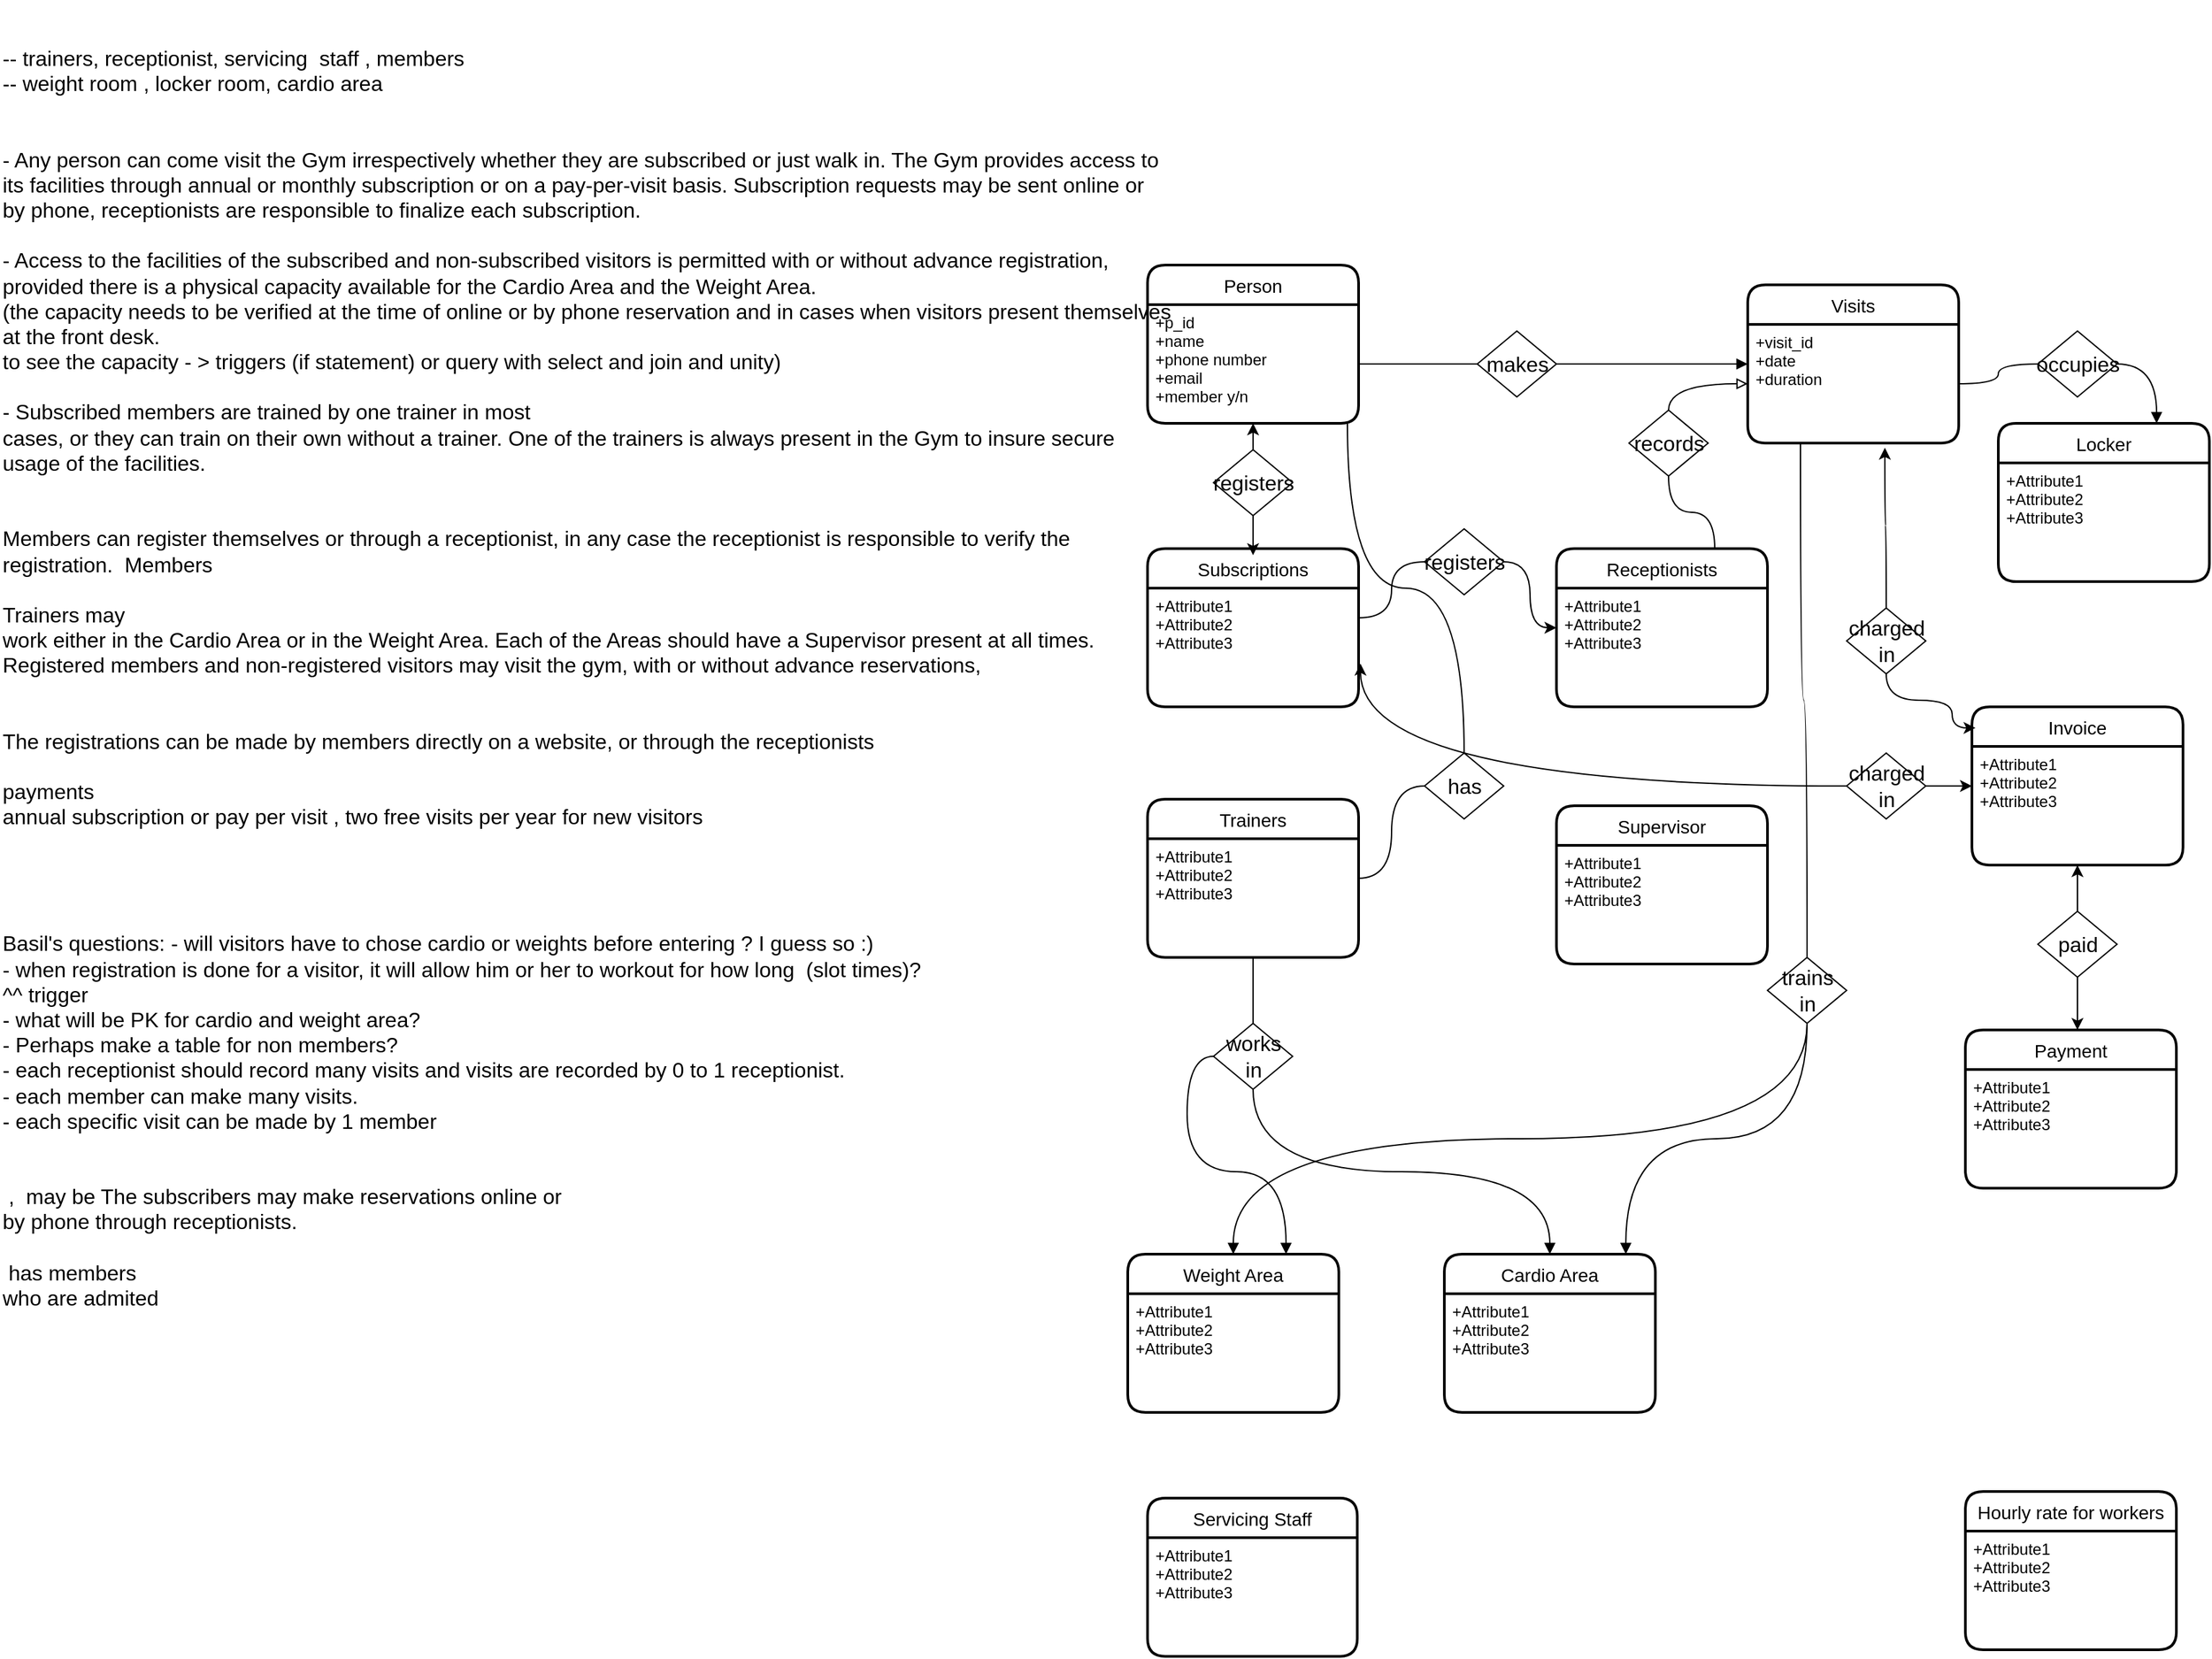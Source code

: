 <mxfile version="16.6.2" type="github">
  <diagram id="0cP2L5NapRZ2q6dpNI_G" name="Page-1">
    <mxGraphModel dx="1038" dy="3973" grid="1" gridSize="10" guides="1" tooltips="1" connect="1" arrows="1" fold="1" page="1" pageScale="1" pageWidth="850" pageHeight="1100" math="0" shadow="0">
      <root>
        <mxCell id="0" />
        <mxCell id="1" parent="0" />
        <mxCell id="_hFObNWpqlc1TxxzcIpo-1" value="&lt;br&gt;&lt;div style=&quot;font-size: 16px&quot; align=&quot;left&quot;&gt;&lt;font style=&quot;font-size: 16px&quot;&gt;&lt;br&gt;&lt;/font&gt;&lt;/div&gt;&lt;div style=&quot;font-size: 16px&quot; align=&quot;left&quot;&gt;&lt;div style=&quot;font-size: 16px&quot; align=&quot;left&quot;&gt;&lt;font style=&quot;font-size: 16px&quot;&gt;-- trainers, receptionist, servicing&amp;nbsp; staff , members&lt;br style=&quot;font-size: 16px&quot;&gt;-- weight room , locker room, cardio area&lt;/font&gt;&lt;/div&gt;&lt;div style=&quot;font-size: 16px&quot; align=&quot;left&quot;&gt;&lt;font style=&quot;font-size: 16px&quot;&gt;&lt;br&gt;&lt;/font&gt;&lt;/div&gt;&lt;div style=&quot;font-size: 16px&quot; align=&quot;left&quot;&gt;&lt;font style=&quot;font-size: 16px&quot;&gt;&lt;br&gt;&lt;/font&gt;&lt;/div&gt;&lt;div style=&quot;font-size: 16px&quot; align=&quot;left&quot;&gt;&lt;div style=&quot;font-size: 16px&quot; align=&quot;left&quot;&gt;&lt;font style=&quot;font-size: 16px&quot;&gt;- Any person can come visit the Gym irrespectively whether they are subscribed or just walk in. The Gym provides access to &lt;br&gt;&lt;/font&gt;&lt;/div&gt;&lt;div style=&quot;font-size: 16px&quot; align=&quot;left&quot;&gt;&lt;font style=&quot;font-size: 16px&quot;&gt;its facilities through annual or monthly subscription or on a pay-per-visit basis. Subscription requests may be sent online or &lt;br&gt;&lt;/font&gt;&lt;/div&gt;&lt;font style=&quot;font-size: 16px&quot;&gt;by phone, receptionists are responsible to finalize each subscription. &lt;br&gt;&lt;/font&gt;&lt;/div&gt;&lt;div style=&quot;font-size: 16px&quot; align=&quot;left&quot;&gt;&lt;font style=&quot;font-size: 16px&quot;&gt;&lt;br&gt;- Access to the facilities of the subscribed and non-subscribed visitors is permitted&lt;/font&gt;&lt;font style=&quot;font-size: 16px&quot;&gt; with or without advance registration, &lt;br&gt;&lt;/font&gt;&lt;/div&gt;&lt;div style=&quot;font-size: 16px&quot; align=&quot;left&quot;&gt;&lt;font style=&quot;font-size: 16px&quot;&gt;provided there is a physical capacity available for the Cardio Area and the Weight Area. &lt;br&gt;&lt;/font&gt;&lt;/div&gt;&lt;div style=&quot;font-size: 16px&quot; align=&quot;left&quot;&gt;&lt;font style=&quot;font-size: 16px&quot;&gt;(the capacity needs to be verified at the time of online or by phone reservation and in cases when visitors present themselves &lt;br&gt;&lt;/font&gt;&lt;/div&gt;&lt;div style=&quot;font-size: 16px&quot; align=&quot;left&quot;&gt;&lt;font style=&quot;font-size: 16px&quot;&gt;at the front desk. &lt;br&gt;&lt;/font&gt;&lt;/div&gt;&lt;div style=&quot;font-size: 16px&quot; align=&quot;left&quot;&gt;&lt;font style=&quot;font-size: 16px&quot;&gt;to see the capacity - &amp;gt; triggers (if statement) or query with select and join and unity) &lt;/font&gt;&lt;/div&gt;&lt;br&gt;&lt;/div&gt;&lt;div style=&quot;font-size: 16px&quot; align=&quot;left&quot;&gt;- &lt;font style=&quot;font-size: 16px&quot;&gt;Subscribed members &lt;/font&gt;&lt;font style=&quot;font-size: 16px&quot;&gt;are trained by one trainer in most &lt;br&gt;&lt;/font&gt;&lt;div style=&quot;font-size: 16px&quot; align=&quot;left&quot;&gt;&lt;font style=&quot;font-size: 16px&quot;&gt;cases, or they can train on their own without a trainer. One of the trainers is always present in the Gym to insure secure &lt;br&gt;&lt;/font&gt;&lt;/div&gt;&lt;div style=&quot;font-size: 16px&quot; align=&quot;left&quot;&gt;&lt;font style=&quot;font-size: 16px&quot;&gt;usage of the facilities.&amp;nbsp; &lt;br&gt;&lt;/font&gt;&lt;/div&gt;&lt;div style=&quot;font-size: 16px&quot; align=&quot;left&quot;&gt;&lt;br&gt;&lt;/div&gt;&lt;div style=&quot;font-size: 16px&quot; align=&quot;left&quot;&gt;&lt;font style=&quot;font-size: 16px&quot;&gt;&lt;br&gt;&lt;/font&gt;&lt;/div&gt;&lt;div style=&quot;font-size: 16px&quot; align=&quot;left&quot;&gt;&lt;font style=&quot;font-size: 16px&quot;&gt;Members can register themselves or through a receptionist, in any case the receptionist is responsible to verify the &lt;br&gt;registration.&amp;nbsp; Members &lt;br&gt;&lt;/font&gt;&lt;/div&gt;&lt;div style=&quot;font-size: 16px&quot; align=&quot;left&quot;&gt;&lt;font style=&quot;font-size: 16px&quot;&gt;&lt;br&gt;&lt;/font&gt;&lt;/div&gt;&lt;div style=&quot;font-size: 16px&quot; align=&quot;left&quot;&gt;&lt;font style=&quot;font-size: 16px&quot;&gt;Trainers may &lt;br&gt;work either in the Cardio Area or in the Weight Area. Each of the Areas should have a Supervisor present at all times.&lt;/font&gt;&lt;/div&gt;&lt;div style=&quot;font-size: 16px&quot; align=&quot;left&quot;&gt;&lt;span&gt;Registered members and non-registered visitors may visit the gym, with or without advance reservations,&lt;/span&gt;&lt;/div&gt;&amp;nbsp;&lt;br&gt;&lt;div style=&quot;font-size: 16px&quot; align=&quot;left&quot;&gt;&lt;font style=&quot;font-size: 16px&quot;&gt;&lt;br&gt;&lt;/font&gt;&lt;/div&gt;&lt;div style=&quot;font-size: 16px&quot; align=&quot;left&quot;&gt;&lt;font style=&quot;font-size: 16px&quot;&gt;The registrations can be made by members directly on a website, or through the receptionists &lt;br&gt;&lt;/font&gt;&lt;/div&gt;&lt;div style=&quot;font-size: 16px&quot; align=&quot;left&quot;&gt;&lt;font style=&quot;font-size: 16px&quot;&gt;&lt;br&gt;&lt;/font&gt;&lt;/div&gt;&lt;div style=&quot;font-size: 16px&quot; align=&quot;left&quot;&gt;&lt;font style=&quot;font-size: 16px&quot;&gt;payments&lt;/font&gt;&lt;/div&gt;&lt;div style=&quot;font-size: 16px&quot; align=&quot;left&quot;&gt;&lt;font style=&quot;font-size: 16px&quot;&gt;annual subscription or pay per visit , two free visits per year for new visitors &lt;br&gt;&lt;/font&gt;&lt;/div&gt;&lt;div style=&quot;font-size: 16px&quot; align=&quot;left&quot;&gt;&lt;font style=&quot;font-size: 16px&quot;&gt;&lt;br&gt;&lt;/font&gt;&lt;/div&gt;&lt;div style=&quot;font-size: 16px&quot; align=&quot;left&quot;&gt;&lt;font style=&quot;font-size: 16px&quot;&gt;&lt;br&gt;&lt;/font&gt;&lt;/div&gt;&lt;div style=&quot;font-size: 16px&quot; align=&quot;left&quot;&gt;&lt;font style=&quot;font-size: 16px&quot;&gt;&lt;br&gt;&lt;/font&gt;&lt;/div&gt;&lt;div style=&quot;font-size: 16px&quot; align=&quot;left&quot;&gt;&lt;font style=&quot;font-size: 16px&quot;&gt;&lt;br&gt;&lt;/font&gt;&lt;/div&gt;&lt;div style=&quot;font-size: 16px&quot; align=&quot;left&quot;&gt;&lt;font style=&quot;font-size: 16px&quot;&gt;Basil&#39;s questions: - will visitors have to chose cardio or weights before entering ? I guess so :)&amp;nbsp;&lt;/font&gt;&lt;/div&gt;&lt;div style=&quot;font-size: 16px&quot; align=&quot;left&quot;&gt;&lt;font style=&quot;font-size: 16px&quot;&gt;&lt;span&gt; &lt;/span&gt;&lt;span&gt; &lt;/span&gt;&lt;span&gt;-&lt;/span&gt;&amp;nbsp;when registration is done for a visitor, it will allow him or her to workout for how long&amp;nbsp; (slot times)?&lt;/font&gt;&lt;/div&gt;&lt;div style=&quot;font-size: 16px&quot; align=&quot;left&quot;&gt;&lt;font style=&quot;font-size: 16px&quot;&gt;^^ trigger&amp;nbsp;&lt;/font&gt;&lt;/div&gt;&lt;div style=&quot;font-size: 16px&quot; align=&quot;left&quot;&gt;&lt;font&gt;&lt;span&gt;- what will be PK for cardio and weight area?  &lt;/span&gt;&lt;/font&gt;&lt;/div&gt;&lt;div style=&quot;font-size: 16px&quot; align=&quot;left&quot;&gt;&lt;font&gt;&lt;span&gt;- Perhaps make a table for non members?&lt;/span&gt;&lt;/font&gt;&lt;/div&gt;&lt;div style=&quot;font-size: 16px&quot; align=&quot;left&quot;&gt;&lt;span&gt;- each receptionist should record many visits and&amp;nbsp;&lt;/span&gt;&lt;span&gt;visits are recorded by 0 to 1 receptionist.&amp;nbsp;&lt;/span&gt;&lt;/div&gt;&lt;div style=&quot;font-size: 16px&quot; align=&quot;left&quot;&gt;&lt;span&gt;- each member can make many visits.&amp;nbsp;&lt;/span&gt;&lt;/div&gt;&lt;div style=&quot;font-size: 16px&quot; align=&quot;left&quot;&gt;&lt;span&gt;- each specific visit can be made by 1 member&amp;nbsp;&lt;/span&gt;&lt;span&gt;&amp;nbsp;&lt;/span&gt;&lt;span&gt;&amp;nbsp;&lt;/span&gt;&lt;/div&gt;&lt;div style=&quot;font-size: 16px&quot; align=&quot;left&quot;&gt;&lt;font style=&quot;font-size: 16px&quot;&gt;&lt;span&gt; &lt;/span&gt;&lt;span&gt; &lt;/span&gt;&lt;span&gt; &lt;/span&gt;&lt;br&gt;&lt;/font&gt;&lt;/div&gt;&lt;div style=&quot;font-size: 16px&quot; align=&quot;left&quot;&gt;&lt;font style=&quot;font-size: 16px&quot;&gt;&lt;br&gt;&lt;/font&gt;&lt;/div&gt;&lt;font style=&quot;font-size: 16px&quot;&gt;&amp;nbsp;,&amp;nbsp; may be The subscribers may make reservations online or&lt;/font&gt;&lt;div style=&quot;font-size: 16px&quot; align=&quot;left&quot;&gt;&lt;font style=&quot;font-size: 16px&quot;&gt;by phone through receptionists. &lt;br&gt;&lt;/font&gt;&lt;/div&gt;&lt;div style=&quot;font-size: 16px&quot; align=&quot;left&quot;&gt;&lt;font style=&quot;font-size: 16px&quot;&gt;&lt;br&gt;&lt;/font&gt;&lt;/div&gt;&lt;div style=&quot;font-size: 16px&quot; align=&quot;left&quot;&gt;&lt;font style=&quot;font-size: 16px&quot;&gt;&amp;nbsp;has members &lt;br&gt;&lt;/font&gt;&lt;/div&gt;&lt;div style=&quot;font-size: 16px&quot; align=&quot;left&quot;&gt;&lt;font style=&quot;font-size: 16px&quot;&gt;who are admited &lt;br&gt;&lt;/font&gt;&lt;/div&gt;&amp;nbsp;&lt;br&gt;&lt;div style=&quot;font-size: 16px&quot; align=&quot;left&quot;&gt;&lt;font style=&quot;font-size: 16px&quot;&gt;&lt;br&gt;&lt;/font&gt;&lt;/div&gt;&lt;/div&gt;&lt;div style=&quot;font-size: 16px&quot; align=&quot;left&quot;&gt;&lt;font style=&quot;font-size: 16px&quot;&gt;&lt;br&gt;&lt;/font&gt;&lt;/div&gt;" style="text;html=1;align=left;verticalAlign=middle;resizable=0;points=[];autosize=1;strokeColor=none;fillColor=none;" vertex="1" parent="1">
          <mxGeometry x="10" y="-2185" width="810" height="700" as="geometry" />
        </mxCell>
        <mxCell id="_hFObNWpqlc1TxxzcIpo-2" value="Subscriptions" style="swimlane;childLayout=stackLayout;horizontal=1;startSize=30;horizontalStack=0;rounded=1;fontSize=14;fontStyle=0;strokeWidth=2;resizeParent=0;resizeLast=1;shadow=0;dashed=0;align=center;" vertex="1" parent="1">
          <mxGeometry x="880" y="-1945" width="160" height="120" as="geometry" />
        </mxCell>
        <mxCell id="_hFObNWpqlc1TxxzcIpo-3" value="+Attribute1&#xa;+Attribute2&#xa;+Attribute3" style="align=left;strokeColor=none;fillColor=none;spacingLeft=4;fontSize=12;verticalAlign=top;resizable=0;rotatable=0;part=1;" vertex="1" parent="_hFObNWpqlc1TxxzcIpo-2">
          <mxGeometry y="30" width="160" height="90" as="geometry" />
        </mxCell>
        <mxCell id="_hFObNWpqlc1TxxzcIpo-4" value="Receptionists " style="swimlane;childLayout=stackLayout;horizontal=1;startSize=30;horizontalStack=0;rounded=1;fontSize=14;fontStyle=0;strokeWidth=2;resizeParent=0;resizeLast=1;shadow=0;dashed=0;align=center;" vertex="1" parent="1">
          <mxGeometry x="1190" y="-1945" width="160" height="120" as="geometry" />
        </mxCell>
        <mxCell id="_hFObNWpqlc1TxxzcIpo-5" value="+Attribute1&#xa;+Attribute2&#xa;+Attribute3" style="align=left;strokeColor=none;fillColor=none;spacingLeft=4;fontSize=12;verticalAlign=top;resizable=0;rotatable=0;part=1;" vertex="1" parent="_hFObNWpqlc1TxxzcIpo-4">
          <mxGeometry y="30" width="160" height="90" as="geometry" />
        </mxCell>
        <mxCell id="_hFObNWpqlc1TxxzcIpo-6" value="Trainers" style="swimlane;childLayout=stackLayout;horizontal=1;startSize=30;horizontalStack=0;rounded=1;fontSize=14;fontStyle=0;strokeWidth=2;resizeParent=0;resizeLast=1;shadow=0;dashed=0;align=center;" vertex="1" parent="1">
          <mxGeometry x="880" y="-1755" width="160" height="120" as="geometry" />
        </mxCell>
        <mxCell id="_hFObNWpqlc1TxxzcIpo-7" value="+Attribute1&#xa;+Attribute2&#xa;+Attribute3" style="align=left;strokeColor=none;fillColor=none;spacingLeft=4;fontSize=12;verticalAlign=top;resizable=0;rotatable=0;part=1;" vertex="1" parent="_hFObNWpqlc1TxxzcIpo-6">
          <mxGeometry y="30" width="160" height="90" as="geometry" />
        </mxCell>
        <mxCell id="_hFObNWpqlc1TxxzcIpo-8" value="Servicing Staff" style="swimlane;childLayout=stackLayout;horizontal=1;startSize=30;horizontalStack=0;rounded=1;fontSize=14;fontStyle=0;strokeWidth=2;resizeParent=0;resizeLast=1;shadow=0;dashed=0;align=center;" vertex="1" parent="1">
          <mxGeometry x="880" y="-1225" width="159" height="120" as="geometry" />
        </mxCell>
        <mxCell id="_hFObNWpqlc1TxxzcIpo-9" value="+Attribute1&#xa;+Attribute2&#xa;+Attribute3" style="align=left;strokeColor=none;fillColor=none;spacingLeft=4;fontSize=12;verticalAlign=top;resizable=0;rotatable=0;part=1;" vertex="1" parent="_hFObNWpqlc1TxxzcIpo-8">
          <mxGeometry y="30" width="159" height="90" as="geometry" />
        </mxCell>
        <mxCell id="_hFObNWpqlc1TxxzcIpo-10" value="Cardio Area" style="swimlane;childLayout=stackLayout;horizontal=1;startSize=30;horizontalStack=0;rounded=1;fontSize=14;fontStyle=0;strokeWidth=2;resizeParent=0;resizeLast=1;shadow=0;dashed=0;align=center;" vertex="1" parent="1">
          <mxGeometry x="1105" y="-1410" width="160" height="120" as="geometry" />
        </mxCell>
        <mxCell id="_hFObNWpqlc1TxxzcIpo-11" value="+Attribute1&#xa;+Attribute2&#xa;+Attribute3" style="align=left;strokeColor=none;fillColor=none;spacingLeft=4;fontSize=12;verticalAlign=top;resizable=0;rotatable=0;part=1;" vertex="1" parent="_hFObNWpqlc1TxxzcIpo-10">
          <mxGeometry y="30" width="160" height="90" as="geometry" />
        </mxCell>
        <mxCell id="_hFObNWpqlc1TxxzcIpo-12" value="Locker " style="swimlane;childLayout=stackLayout;horizontal=1;startSize=30;horizontalStack=0;rounded=1;fontSize=14;fontStyle=0;strokeWidth=2;resizeParent=0;resizeLast=1;shadow=0;dashed=0;align=center;" vertex="1" parent="1">
          <mxGeometry x="1525" y="-2040" width="160" height="120" as="geometry" />
        </mxCell>
        <mxCell id="_hFObNWpqlc1TxxzcIpo-13" value="+Attribute1&#xa;+Attribute2&#xa;+Attribute3" style="align=left;strokeColor=none;fillColor=none;spacingLeft=4;fontSize=12;verticalAlign=top;resizable=0;rotatable=0;part=1;" vertex="1" parent="_hFObNWpqlc1TxxzcIpo-12">
          <mxGeometry y="30" width="160" height="90" as="geometry" />
        </mxCell>
        <mxCell id="_hFObNWpqlc1TxxzcIpo-14" value="Weight Area" style="swimlane;childLayout=stackLayout;horizontal=1;startSize=30;horizontalStack=0;rounded=1;fontSize=14;fontStyle=0;strokeWidth=2;resizeParent=0;resizeLast=1;shadow=0;dashed=0;align=center;" vertex="1" parent="1">
          <mxGeometry x="865" y="-1410" width="160" height="120" as="geometry" />
        </mxCell>
        <mxCell id="_hFObNWpqlc1TxxzcIpo-15" value="+Attribute1&#xa;+Attribute2&#xa;+Attribute3" style="align=left;strokeColor=none;fillColor=none;spacingLeft=4;fontSize=12;verticalAlign=top;resizable=0;rotatable=0;part=1;" vertex="1" parent="_hFObNWpqlc1TxxzcIpo-14">
          <mxGeometry y="30" width="160" height="90" as="geometry" />
        </mxCell>
        <mxCell id="_hFObNWpqlc1TxxzcIpo-16" style="edgeStyle=orthogonalEdgeStyle;rounded=0;orthogonalLoop=1;jettySize=auto;html=1;fontSize=16;endArrow=none;endFill=0;curved=1;entryX=1;entryY=0.25;entryDx=0;entryDy=0;" edge="1" parent="1" source="_hFObNWpqlc1TxxzcIpo-18" target="_hFObNWpqlc1TxxzcIpo-3">
          <mxGeometry relative="1" as="geometry" />
        </mxCell>
        <mxCell id="_hFObNWpqlc1TxxzcIpo-17" style="edgeStyle=orthogonalEdgeStyle;rounded=0;orthogonalLoop=1;jettySize=auto;html=1;fontSize=16;curved=1;" edge="1" parent="1" source="_hFObNWpqlc1TxxzcIpo-18" target="_hFObNWpqlc1TxxzcIpo-4">
          <mxGeometry relative="1" as="geometry" />
        </mxCell>
        <mxCell id="_hFObNWpqlc1TxxzcIpo-18" value="registers" style="shape=rhombus;html=1;dashed=0;whitespace=wrap;perimeter=rhombusPerimeter;fontSize=16;" vertex="1" parent="1">
          <mxGeometry x="1090" y="-1960" width="60" height="50" as="geometry" />
        </mxCell>
        <mxCell id="_hFObNWpqlc1TxxzcIpo-19" style="edgeStyle=orthogonalEdgeStyle;rounded=0;orthogonalLoop=1;jettySize=auto;html=1;entryX=0.947;entryY=0.997;entryDx=0;entryDy=0;fontSize=16;endArrow=none;endFill=0;curved=1;exitX=0.5;exitY=0;exitDx=0;exitDy=0;entryPerimeter=0;" edge="1" parent="1" source="_hFObNWpqlc1TxxzcIpo-21" target="_hFObNWpqlc1TxxzcIpo-50">
          <mxGeometry relative="1" as="geometry" />
        </mxCell>
        <mxCell id="_hFObNWpqlc1TxxzcIpo-20" style="edgeStyle=orthogonalEdgeStyle;rounded=0;orthogonalLoop=1;jettySize=auto;html=1;fontSize=16;endArrow=none;endFill=0;curved=1;" edge="1" parent="1" source="_hFObNWpqlc1TxxzcIpo-21" target="_hFObNWpqlc1TxxzcIpo-6">
          <mxGeometry relative="1" as="geometry" />
        </mxCell>
        <mxCell id="_hFObNWpqlc1TxxzcIpo-21" value="has" style="shape=rhombus;html=1;dashed=0;whitespace=wrap;perimeter=rhombusPerimeter;fontSize=16;" vertex="1" parent="1">
          <mxGeometry x="1090" y="-1790" width="60" height="50" as="geometry" />
        </mxCell>
        <mxCell id="_hFObNWpqlc1TxxzcIpo-22" style="edgeStyle=orthogonalEdgeStyle;curved=1;rounded=0;orthogonalLoop=1;jettySize=auto;html=1;entryX=0.5;entryY=1;entryDx=0;entryDy=0;fontSize=16;startArrow=none;startFill=0;endArrow=none;endFill=0;" edge="1" parent="1" source="_hFObNWpqlc1TxxzcIpo-24" target="_hFObNWpqlc1TxxzcIpo-7">
          <mxGeometry relative="1" as="geometry" />
        </mxCell>
        <mxCell id="_hFObNWpqlc1TxxzcIpo-23" style="edgeStyle=orthogonalEdgeStyle;curved=1;rounded=0;orthogonalLoop=1;jettySize=auto;html=1;exitX=0.5;exitY=1;exitDx=0;exitDy=0;entryX=0.5;entryY=0;entryDx=0;entryDy=0;fontSize=16;startArrow=none;startFill=0;endArrow=block;endFill=1;" edge="1" parent="1" source="_hFObNWpqlc1TxxzcIpo-24" target="_hFObNWpqlc1TxxzcIpo-10">
          <mxGeometry relative="1" as="geometry" />
        </mxCell>
        <mxCell id="_hFObNWpqlc1TxxzcIpo-24" value="&lt;div&gt;works &lt;br&gt;&lt;/div&gt;&lt;div&gt;in&lt;/div&gt;" style="shape=rhombus;html=1;dashed=0;whitespace=wrap;perimeter=rhombusPerimeter;fontSize=16;" vertex="1" parent="1">
          <mxGeometry x="930" y="-1585" width="60" height="50" as="geometry" />
        </mxCell>
        <mxCell id="_hFObNWpqlc1TxxzcIpo-25" style="edgeStyle=orthogonalEdgeStyle;curved=1;rounded=0;orthogonalLoop=1;jettySize=auto;html=1;fontSize=16;startArrow=none;startFill=0;endArrow=block;endFill=1;entryX=0.75;entryY=0;entryDx=0;entryDy=0;exitX=0;exitY=0.5;exitDx=0;exitDy=0;" edge="1" parent="1" source="_hFObNWpqlc1TxxzcIpo-24" target="_hFObNWpqlc1TxxzcIpo-14">
          <mxGeometry relative="1" as="geometry">
            <mxPoint x="1105" y="-1450" as="sourcePoint" />
            <mxPoint x="995" y="-1420" as="targetPoint" />
          </mxGeometry>
        </mxCell>
        <mxCell id="_hFObNWpqlc1TxxzcIpo-26" style="edgeStyle=orthogonalEdgeStyle;curved=1;rounded=0;orthogonalLoop=1;jettySize=auto;html=1;entryX=1;entryY=0.5;entryDx=0;entryDy=0;fontSize=16;startArrow=none;startFill=0;endArrow=none;endFill=0;" edge="1" parent="1" source="_hFObNWpqlc1TxxzcIpo-28" target="_hFObNWpqlc1TxxzcIpo-50">
          <mxGeometry relative="1" as="geometry" />
        </mxCell>
        <mxCell id="_hFObNWpqlc1TxxzcIpo-27" style="edgeStyle=orthogonalEdgeStyle;curved=1;rounded=0;orthogonalLoop=1;jettySize=auto;html=1;entryX=0;entryY=0.5;entryDx=0;entryDy=0;fontSize=16;startArrow=none;startFill=0;endArrow=block;endFill=1;exitX=1;exitY=0.5;exitDx=0;exitDy=0;" edge="1" parent="1" source="_hFObNWpqlc1TxxzcIpo-28" target="_hFObNWpqlc1TxxzcIpo-29">
          <mxGeometry relative="1" as="geometry" />
        </mxCell>
        <mxCell id="_hFObNWpqlc1TxxzcIpo-28" value="makes" style="shape=rhombus;html=1;dashed=0;whitespace=wrap;perimeter=rhombusPerimeter;fontSize=16;" vertex="1" parent="1">
          <mxGeometry x="1130" y="-2110" width="60" height="50" as="geometry" />
        </mxCell>
        <mxCell id="_hFObNWpqlc1TxxzcIpo-29" value="Visits" style="swimlane;childLayout=stackLayout;horizontal=1;startSize=30;horizontalStack=0;rounded=1;fontSize=14;fontStyle=0;strokeWidth=2;resizeParent=0;resizeLast=1;shadow=0;dashed=0;align=center;" vertex="1" parent="1">
          <mxGeometry x="1335" y="-2145" width="160" height="120" as="geometry" />
        </mxCell>
        <mxCell id="_hFObNWpqlc1TxxzcIpo-30" value="+visit_id&#xa;+date&#xa;+duration" style="align=left;strokeColor=none;fillColor=none;spacingLeft=4;fontSize=12;verticalAlign=top;resizable=0;rotatable=0;part=1;" vertex="1" parent="_hFObNWpqlc1TxxzcIpo-29">
          <mxGeometry y="30" width="160" height="90" as="geometry" />
        </mxCell>
        <mxCell id="_hFObNWpqlc1TxxzcIpo-31" value="" style="edgeStyle=orthogonalEdgeStyle;curved=1;rounded=0;orthogonalLoop=1;jettySize=auto;html=1;fontSize=16;startArrow=none;startFill=0;endArrow=block;endFill=1;entryX=0.75;entryY=0;entryDx=0;entryDy=0;exitX=1;exitY=0.5;exitDx=0;exitDy=0;" edge="1" parent="1" source="_hFObNWpqlc1TxxzcIpo-33" target="_hFObNWpqlc1TxxzcIpo-12">
          <mxGeometry relative="1" as="geometry" />
        </mxCell>
        <mxCell id="_hFObNWpqlc1TxxzcIpo-32" style="rounded=0;orthogonalLoop=1;jettySize=auto;html=1;entryX=1;entryY=0.5;entryDx=0;entryDy=0;fontSize=16;startArrow=none;startFill=0;endArrow=none;endFill=0;exitX=0;exitY=0.5;exitDx=0;exitDy=0;edgeStyle=orthogonalEdgeStyle;curved=1;" edge="1" parent="1" source="_hFObNWpqlc1TxxzcIpo-33" target="_hFObNWpqlc1TxxzcIpo-30">
          <mxGeometry relative="1" as="geometry" />
        </mxCell>
        <mxCell id="_hFObNWpqlc1TxxzcIpo-33" value="occupies " style="shape=rhombus;html=1;dashed=0;whitespace=wrap;perimeter=rhombusPerimeter;fontSize=16;" vertex="1" parent="1">
          <mxGeometry x="1555" y="-2110" width="60" height="50" as="geometry" />
        </mxCell>
        <mxCell id="_hFObNWpqlc1TxxzcIpo-34" style="edgeStyle=orthogonalEdgeStyle;curved=1;rounded=0;orthogonalLoop=1;jettySize=auto;html=1;fontSize=16;startArrow=none;startFill=0;endArrow=none;endFill=0;entryX=0.25;entryY=1;entryDx=0;entryDy=0;" edge="1" parent="1" source="_hFObNWpqlc1TxxzcIpo-37" target="_hFObNWpqlc1TxxzcIpo-30">
          <mxGeometry relative="1" as="geometry">
            <mxPoint x="1395" y="-1755" as="targetPoint" />
          </mxGeometry>
        </mxCell>
        <mxCell id="_hFObNWpqlc1TxxzcIpo-35" style="edgeStyle=orthogonalEdgeStyle;curved=1;rounded=0;orthogonalLoop=1;jettySize=auto;html=1;fontSize=16;startArrow=none;startFill=0;endArrow=block;endFill=1;exitX=0.5;exitY=1;exitDx=0;exitDy=0;" edge="1" parent="1" source="_hFObNWpqlc1TxxzcIpo-37" target="_hFObNWpqlc1TxxzcIpo-14">
          <mxGeometry relative="1" as="geometry" />
        </mxCell>
        <mxCell id="_hFObNWpqlc1TxxzcIpo-36" style="edgeStyle=orthogonalEdgeStyle;curved=1;rounded=0;orthogonalLoop=1;jettySize=auto;html=1;entryX=0.86;entryY=0;entryDx=0;entryDy=0;fontSize=16;startArrow=none;startFill=0;endArrow=block;endFill=1;exitX=0.5;exitY=1;exitDx=0;exitDy=0;entryPerimeter=0;" edge="1" parent="1" source="_hFObNWpqlc1TxxzcIpo-37" target="_hFObNWpqlc1TxxzcIpo-10">
          <mxGeometry relative="1" as="geometry" />
        </mxCell>
        <mxCell id="_hFObNWpqlc1TxxzcIpo-37" value="&lt;div&gt;trains &lt;br&gt;&lt;/div&gt;&lt;div&gt;in&lt;/div&gt;" style="shape=rhombus;html=1;dashed=0;whitespace=wrap;perimeter=rhombusPerimeter;fontSize=16;" vertex="1" parent="1">
          <mxGeometry x="1350" y="-1635" width="60" height="50" as="geometry" />
        </mxCell>
        <mxCell id="_hFObNWpqlc1TxxzcIpo-38" value="" style="edgeStyle=orthogonalEdgeStyle;curved=1;rounded=0;orthogonalLoop=1;jettySize=auto;html=1;fontSize=16;startArrow=none;startFill=0;endArrow=none;endFill=0;entryX=0.75;entryY=0;entryDx=0;entryDy=0;" edge="1" parent="1" source="_hFObNWpqlc1TxxzcIpo-40" target="_hFObNWpqlc1TxxzcIpo-4">
          <mxGeometry relative="1" as="geometry" />
        </mxCell>
        <mxCell id="_hFObNWpqlc1TxxzcIpo-39" value="" style="edgeStyle=orthogonalEdgeStyle;curved=1;rounded=0;orthogonalLoop=1;jettySize=auto;html=1;fontSize=16;startArrow=none;startFill=0;endArrow=block;endFill=0;entryX=0;entryY=0.5;entryDx=0;entryDy=0;exitX=0.5;exitY=0;exitDx=0;exitDy=0;" edge="1" parent="1" source="_hFObNWpqlc1TxxzcIpo-40" target="_hFObNWpqlc1TxxzcIpo-30">
          <mxGeometry relative="1" as="geometry" />
        </mxCell>
        <mxCell id="_hFObNWpqlc1TxxzcIpo-40" value="records" style="shape=rhombus;html=1;dashed=0;whitespace=wrap;perimeter=rhombusPerimeter;fontSize=16;" vertex="1" parent="1">
          <mxGeometry x="1245" y="-2050" width="60" height="50" as="geometry" />
        </mxCell>
        <mxCell id="_hFObNWpqlc1TxxzcIpo-41" value="Supervisor " style="swimlane;childLayout=stackLayout;horizontal=1;startSize=30;horizontalStack=0;rounded=1;fontSize=14;fontStyle=0;strokeWidth=2;resizeParent=0;resizeLast=1;shadow=0;dashed=0;align=center;" vertex="1" parent="1">
          <mxGeometry x="1190" y="-1750" width="160" height="120" as="geometry" />
        </mxCell>
        <mxCell id="_hFObNWpqlc1TxxzcIpo-42" value="+Attribute1&#xa;+Attribute2&#xa;+Attribute3" style="align=left;strokeColor=none;fillColor=none;spacingLeft=4;fontSize=12;verticalAlign=top;resizable=0;rotatable=0;part=1;" vertex="1" parent="_hFObNWpqlc1TxxzcIpo-41">
          <mxGeometry y="30" width="160" height="90" as="geometry" />
        </mxCell>
        <mxCell id="_hFObNWpqlc1TxxzcIpo-43" value="Invoice " style="swimlane;childLayout=stackLayout;horizontal=1;startSize=30;horizontalStack=0;rounded=1;fontSize=14;fontStyle=0;strokeWidth=2;resizeParent=0;resizeLast=1;shadow=0;dashed=0;align=center;" vertex="1" parent="1">
          <mxGeometry x="1505" y="-1825" width="160" height="120" as="geometry" />
        </mxCell>
        <mxCell id="_hFObNWpqlc1TxxzcIpo-44" value="+Attribute1&#xa;+Attribute2&#xa;+Attribute3" style="align=left;strokeColor=none;fillColor=none;spacingLeft=4;fontSize=12;verticalAlign=top;resizable=0;rotatable=0;part=1;" vertex="1" parent="_hFObNWpqlc1TxxzcIpo-43">
          <mxGeometry y="30" width="160" height="90" as="geometry" />
        </mxCell>
        <mxCell id="_hFObNWpqlc1TxxzcIpo-45" value="Payment" style="swimlane;childLayout=stackLayout;horizontal=1;startSize=30;horizontalStack=0;rounded=1;fontSize=14;fontStyle=0;strokeWidth=2;resizeParent=0;resizeLast=1;shadow=0;dashed=0;align=center;" vertex="1" parent="1">
          <mxGeometry x="1500" y="-1580" width="160" height="120" as="geometry" />
        </mxCell>
        <mxCell id="_hFObNWpqlc1TxxzcIpo-46" value="+Attribute1&#xa;+Attribute2&#xa;+Attribute3" style="align=left;strokeColor=none;fillColor=none;spacingLeft=4;fontSize=12;verticalAlign=top;resizable=0;rotatable=0;part=1;" vertex="1" parent="_hFObNWpqlc1TxxzcIpo-45">
          <mxGeometry y="30" width="160" height="90" as="geometry" />
        </mxCell>
        <mxCell id="_hFObNWpqlc1TxxzcIpo-47" value="Hourly rate for workers" style="swimlane;childLayout=stackLayout;horizontal=1;startSize=30;horizontalStack=0;rounded=1;fontSize=14;fontStyle=0;strokeWidth=2;resizeParent=0;resizeLast=1;shadow=0;dashed=0;align=center;" vertex="1" parent="1">
          <mxGeometry x="1500" y="-1230" width="160" height="120" as="geometry" />
        </mxCell>
        <mxCell id="_hFObNWpqlc1TxxzcIpo-48" value="+Attribute1&#xa;+Attribute2&#xa;+Attribute3" style="align=left;strokeColor=none;fillColor=none;spacingLeft=4;fontSize=12;verticalAlign=top;resizable=0;rotatable=0;part=1;" vertex="1" parent="_hFObNWpqlc1TxxzcIpo-47">
          <mxGeometry y="30" width="160" height="90" as="geometry" />
        </mxCell>
        <mxCell id="_hFObNWpqlc1TxxzcIpo-49" value="Person" style="swimlane;childLayout=stackLayout;horizontal=1;startSize=30;horizontalStack=0;rounded=1;fontSize=14;fontStyle=0;strokeWidth=2;resizeParent=0;resizeLast=1;shadow=0;dashed=0;align=center;" vertex="1" parent="1">
          <mxGeometry x="880" y="-2160" width="160" height="120" as="geometry" />
        </mxCell>
        <mxCell id="_hFObNWpqlc1TxxzcIpo-50" value="+p_id&#xa;+name&#xa;+phone number&#xa;+email&#xa;+member y/n" style="align=left;strokeColor=none;fillColor=none;spacingLeft=4;fontSize=12;verticalAlign=top;resizable=0;rotatable=0;part=1;" vertex="1" parent="_hFObNWpqlc1TxxzcIpo-49">
          <mxGeometry y="30" width="160" height="90" as="geometry" />
        </mxCell>
        <mxCell id="_hFObNWpqlc1TxxzcIpo-52" value="" style="edgeStyle=orthogonalEdgeStyle;rounded=0;orthogonalLoop=1;jettySize=auto;html=1;" edge="1" parent="1" source="_hFObNWpqlc1TxxzcIpo-51" target="_hFObNWpqlc1TxxzcIpo-50">
          <mxGeometry relative="1" as="geometry" />
        </mxCell>
        <mxCell id="_hFObNWpqlc1TxxzcIpo-55" value="" style="edgeStyle=orthogonalEdgeStyle;rounded=0;orthogonalLoop=1;jettySize=auto;html=1;" edge="1" parent="1" source="_hFObNWpqlc1TxxzcIpo-51">
          <mxGeometry relative="1" as="geometry">
            <mxPoint x="960" y="-1940" as="targetPoint" />
          </mxGeometry>
        </mxCell>
        <mxCell id="_hFObNWpqlc1TxxzcIpo-51" value="registers" style="shape=rhombus;html=1;dashed=0;whitespace=wrap;perimeter=rhombusPerimeter;fontSize=16;" vertex="1" parent="1">
          <mxGeometry x="930" y="-2020" width="60" height="50" as="geometry" />
        </mxCell>
        <mxCell id="_hFObNWpqlc1TxxzcIpo-65" style="edgeStyle=orthogonalEdgeStyle;curved=1;rounded=0;orthogonalLoop=1;jettySize=auto;html=1;entryX=0.65;entryY=1.039;entryDx=0;entryDy=0;entryPerimeter=0;" edge="1" parent="1" source="_hFObNWpqlc1TxxzcIpo-58" target="_hFObNWpqlc1TxxzcIpo-30">
          <mxGeometry relative="1" as="geometry" />
        </mxCell>
        <mxCell id="_hFObNWpqlc1TxxzcIpo-66" style="edgeStyle=orthogonalEdgeStyle;curved=1;rounded=0;orthogonalLoop=1;jettySize=auto;html=1;entryX=0.017;entryY=0.133;entryDx=0;entryDy=0;entryPerimeter=0;exitX=0.5;exitY=1;exitDx=0;exitDy=0;" edge="1" parent="1" source="_hFObNWpqlc1TxxzcIpo-58" target="_hFObNWpqlc1TxxzcIpo-43">
          <mxGeometry relative="1" as="geometry">
            <Array as="points">
              <mxPoint x="1440" y="-1830" />
              <mxPoint x="1490" y="-1830" />
              <mxPoint x="1490" y="-1809" />
            </Array>
          </mxGeometry>
        </mxCell>
        <mxCell id="_hFObNWpqlc1TxxzcIpo-58" value="&lt;div&gt;charged &lt;br&gt;&lt;/div&gt;&lt;div&gt;in&lt;/div&gt;" style="shape=rhombus;html=1;dashed=0;whitespace=wrap;perimeter=rhombusPerimeter;fontSize=16;" vertex="1" parent="1">
          <mxGeometry x="1410" y="-1900" width="60" height="50" as="geometry" />
        </mxCell>
        <mxCell id="_hFObNWpqlc1TxxzcIpo-60" style="edgeStyle=orthogonalEdgeStyle;curved=1;rounded=0;orthogonalLoop=1;jettySize=auto;html=1;entryX=1.009;entryY=0.636;entryDx=0;entryDy=0;entryPerimeter=0;" edge="1" parent="1" source="_hFObNWpqlc1TxxzcIpo-59" target="_hFObNWpqlc1TxxzcIpo-3">
          <mxGeometry relative="1" as="geometry" />
        </mxCell>
        <mxCell id="_hFObNWpqlc1TxxzcIpo-61" style="edgeStyle=orthogonalEdgeStyle;curved=1;rounded=0;orthogonalLoop=1;jettySize=auto;html=1;entryX=0;entryY=0.5;entryDx=0;entryDy=0;" edge="1" parent="1" source="_hFObNWpqlc1TxxzcIpo-59" target="_hFObNWpqlc1TxxzcIpo-43">
          <mxGeometry relative="1" as="geometry" />
        </mxCell>
        <mxCell id="_hFObNWpqlc1TxxzcIpo-59" value="&lt;div&gt;charged &lt;br&gt;&lt;/div&gt;&lt;div&gt;in&lt;/div&gt;" style="shape=rhombus;html=1;dashed=0;whitespace=wrap;perimeter=rhombusPerimeter;fontSize=16;" vertex="1" parent="1">
          <mxGeometry x="1410" y="-1790" width="60" height="50" as="geometry" />
        </mxCell>
        <mxCell id="_hFObNWpqlc1TxxzcIpo-63" value="" style="edgeStyle=orthogonalEdgeStyle;curved=1;rounded=0;orthogonalLoop=1;jettySize=auto;html=1;" edge="1" parent="1" source="_hFObNWpqlc1TxxzcIpo-62" target="_hFObNWpqlc1TxxzcIpo-44">
          <mxGeometry relative="1" as="geometry" />
        </mxCell>
        <mxCell id="_hFObNWpqlc1TxxzcIpo-64" value="" style="edgeStyle=orthogonalEdgeStyle;curved=1;rounded=0;orthogonalLoop=1;jettySize=auto;html=1;" edge="1" parent="1" source="_hFObNWpqlc1TxxzcIpo-62">
          <mxGeometry relative="1" as="geometry">
            <mxPoint x="1585" y="-1580" as="targetPoint" />
          </mxGeometry>
        </mxCell>
        <mxCell id="_hFObNWpqlc1TxxzcIpo-62" value="paid" style="shape=rhombus;html=1;dashed=0;whitespace=wrap;perimeter=rhombusPerimeter;fontSize=16;" vertex="1" parent="1">
          <mxGeometry x="1555" y="-1670" width="60" height="50" as="geometry" />
        </mxCell>
      </root>
    </mxGraphModel>
  </diagram>
</mxfile>
